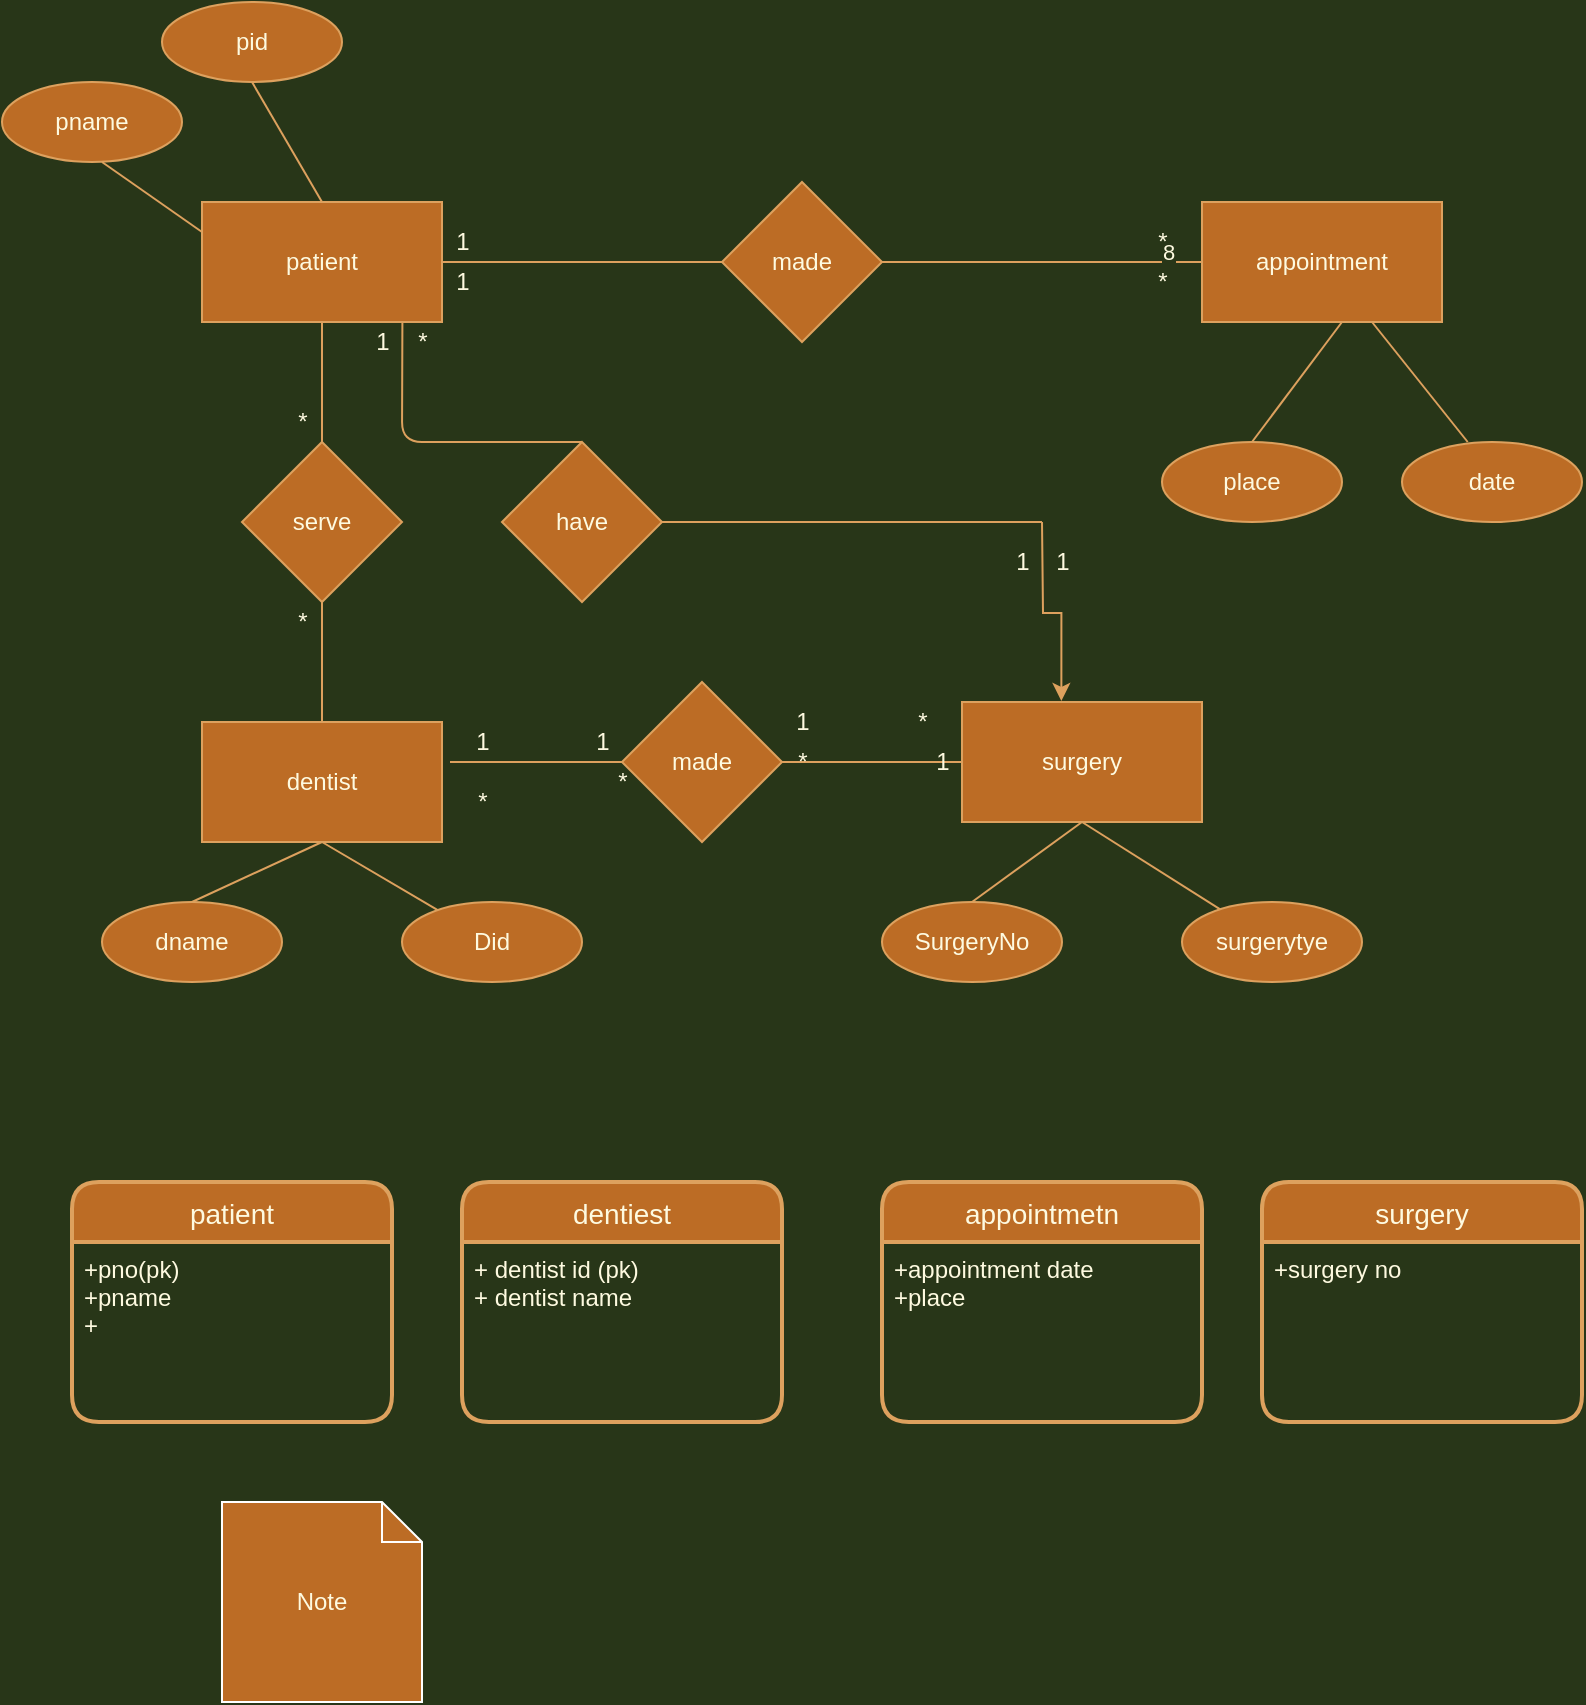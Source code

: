 <mxfile version="14.2.6" type="github">
  <diagram id="R2lEEEUBdFMjLlhIrx00" name="Page-1">
    <mxGraphModel dx="940" dy="1617" grid="1" gridSize="10" guides="1" tooltips="1" connect="1" arrows="1" fold="1" page="1" pageScale="1" pageWidth="850" pageHeight="1100" background="#283618" math="0" shadow="0" extFonts="Permanent Marker^https://fonts.googleapis.com/css?family=Permanent+Marker">
      <root>
        <mxCell id="0" />
        <mxCell id="1" parent="0" />
        <mxCell id="jq9_PVpJ-rPiBCkHNvdq-1" value="patient" style="rounded=0;whiteSpace=wrap;html=1;fillColor=#BC6C25;strokeColor=#DDA15E;fontColor=#FEFAE0;" parent="1" vertex="1">
          <mxGeometry x="100" y="40" width="120" height="60" as="geometry" />
        </mxCell>
        <mxCell id="jq9_PVpJ-rPiBCkHNvdq-2" value="appointment" style="rounded=0;whiteSpace=wrap;html=1;fillColor=#BC6C25;strokeColor=#DDA15E;fontColor=#FEFAE0;" parent="1" vertex="1">
          <mxGeometry x="600" y="40" width="120" height="60" as="geometry" />
        </mxCell>
        <mxCell id="jq9_PVpJ-rPiBCkHNvdq-3" value="made" style="rhombus;whiteSpace=wrap;html=1;fillColor=#BC6C25;strokeColor=#DDA15E;fontColor=#FEFAE0;" parent="1" vertex="1">
          <mxGeometry x="360" y="30" width="80" height="80" as="geometry" />
        </mxCell>
        <mxCell id="jq9_PVpJ-rPiBCkHNvdq-4" value="dentist" style="rounded=0;whiteSpace=wrap;html=1;fillColor=#BC6C25;strokeColor=#DDA15E;fontColor=#FEFAE0;" parent="1" vertex="1">
          <mxGeometry x="100" y="300" width="120" height="60" as="geometry" />
        </mxCell>
        <mxCell id="jq9_PVpJ-rPiBCkHNvdq-5" value="surgery" style="rounded=0;whiteSpace=wrap;html=1;fillColor=#BC6C25;strokeColor=#DDA15E;fontColor=#FEFAE0;" parent="1" vertex="1">
          <mxGeometry x="480" y="290" width="120" height="60" as="geometry" />
        </mxCell>
        <mxCell id="N9F4KXF3GuRtby-o5Uan-1" value="" style="endArrow=none;html=1;entryX=0.5;entryY=1;entryDx=0;entryDy=0;strokeColor=#DDA15E;fontColor=#FEFAE0;labelBackgroundColor=#283618;" edge="1" parent="1" source="N9F4KXF3GuRtby-o5Uan-20" target="jq9_PVpJ-rPiBCkHNvdq-1">
          <mxGeometry width="50" height="50" relative="1" as="geometry">
            <mxPoint x="180" y="310" as="sourcePoint" />
            <mxPoint x="230" y="260" as="targetPoint" />
          </mxGeometry>
        </mxCell>
        <mxCell id="N9F4KXF3GuRtby-o5Uan-2" value="" style="endArrow=none;html=1;entryX=0;entryY=0.5;entryDx=0;entryDy=0;strokeColor=#DDA15E;fontColor=#FEFAE0;labelBackgroundColor=#283618;" edge="1" parent="1" target="jq9_PVpJ-rPiBCkHNvdq-3">
          <mxGeometry width="50" height="50" relative="1" as="geometry">
            <mxPoint x="220" y="70" as="sourcePoint" />
            <mxPoint x="330" y="80" as="targetPoint" />
            <Array as="points">
              <mxPoint x="230" y="70" />
            </Array>
          </mxGeometry>
        </mxCell>
        <mxCell id="N9F4KXF3GuRtby-o5Uan-3" value="" style="endArrow=none;html=1;entryX=0;entryY=0.5;entryDx=0;entryDy=0;strokeColor=#DDA15E;fontColor=#FEFAE0;labelBackgroundColor=#283618;" edge="1" parent="1" target="jq9_PVpJ-rPiBCkHNvdq-2">
          <mxGeometry width="50" height="50" relative="1" as="geometry">
            <mxPoint x="440" y="70" as="sourcePoint" />
            <mxPoint x="490" y="20" as="targetPoint" />
          </mxGeometry>
        </mxCell>
        <mxCell id="N9F4KXF3GuRtby-o5Uan-48" value="8" style="edgeLabel;html=1;align=center;verticalAlign=middle;resizable=0;points=[];fontColor=#FEFAE0;labelBackgroundColor=#283618;" vertex="1" connectable="0" parent="N9F4KXF3GuRtby-o5Uan-3">
          <mxGeometry x="0.789" y="5" relative="1" as="geometry">
            <mxPoint as="offset" />
          </mxGeometry>
        </mxCell>
        <mxCell id="N9F4KXF3GuRtby-o5Uan-4" value="pid" style="ellipse;whiteSpace=wrap;html=1;fillColor=#BC6C25;strokeColor=#DDA15E;fontColor=#FEFAE0;" vertex="1" parent="1">
          <mxGeometry x="80" y="-60" width="90" height="40" as="geometry" />
        </mxCell>
        <mxCell id="N9F4KXF3GuRtby-o5Uan-5" value="pname" style="ellipse;whiteSpace=wrap;html=1;fillColor=#BC6C25;strokeColor=#DDA15E;fontColor=#FEFAE0;" vertex="1" parent="1">
          <mxGeometry y="-20" width="90" height="40" as="geometry" />
        </mxCell>
        <mxCell id="N9F4KXF3GuRtby-o5Uan-6" value="Did" style="ellipse;whiteSpace=wrap;html=1;fillColor=#BC6C25;strokeColor=#DDA15E;fontColor=#FEFAE0;" vertex="1" parent="1">
          <mxGeometry x="200" y="390" width="90" height="40" as="geometry" />
        </mxCell>
        <mxCell id="N9F4KXF3GuRtby-o5Uan-7" value="dname" style="ellipse;whiteSpace=wrap;html=1;fillColor=#BC6C25;strokeColor=#DDA15E;fontColor=#FEFAE0;" vertex="1" parent="1">
          <mxGeometry x="50" y="390" width="90" height="40" as="geometry" />
        </mxCell>
        <mxCell id="N9F4KXF3GuRtby-o5Uan-8" value="date" style="ellipse;whiteSpace=wrap;html=1;fillColor=#BC6C25;strokeColor=#DDA15E;fontColor=#FEFAE0;" vertex="1" parent="1">
          <mxGeometry x="700" y="160" width="90" height="40" as="geometry" />
        </mxCell>
        <mxCell id="N9F4KXF3GuRtby-o5Uan-9" value="place" style="ellipse;whiteSpace=wrap;html=1;fillColor=#BC6C25;strokeColor=#DDA15E;fontColor=#FEFAE0;" vertex="1" parent="1">
          <mxGeometry x="580" y="160" width="90" height="40" as="geometry" />
        </mxCell>
        <mxCell id="N9F4KXF3GuRtby-o5Uan-10" value="SurgeryNo" style="ellipse;whiteSpace=wrap;html=1;fillColor=#BC6C25;strokeColor=#DDA15E;fontColor=#FEFAE0;" vertex="1" parent="1">
          <mxGeometry x="440" y="390" width="90" height="40" as="geometry" />
        </mxCell>
        <mxCell id="N9F4KXF3GuRtby-o5Uan-11" value="surgerytye" style="ellipse;whiteSpace=wrap;html=1;fillColor=#BC6C25;strokeColor=#DDA15E;fontColor=#FEFAE0;" vertex="1" parent="1">
          <mxGeometry x="590" y="390" width="90" height="40" as="geometry" />
        </mxCell>
        <mxCell id="N9F4KXF3GuRtby-o5Uan-12" value="" style="endArrow=none;html=1;exitX=0;exitY=0.25;exitDx=0;exitDy=0;strokeColor=#DDA15E;fontColor=#FEFAE0;labelBackgroundColor=#283618;" edge="1" parent="1" source="jq9_PVpJ-rPiBCkHNvdq-1">
          <mxGeometry width="50" height="50" relative="1" as="geometry">
            <mxPoint x="90" y="50" as="sourcePoint" />
            <mxPoint x="50" y="20" as="targetPoint" />
          </mxGeometry>
        </mxCell>
        <mxCell id="N9F4KXF3GuRtby-o5Uan-13" value="" style="endArrow=none;html=1;entryX=0.5;entryY=1;entryDx=0;entryDy=0;exitX=0.5;exitY=0;exitDx=0;exitDy=0;strokeColor=#DDA15E;fontColor=#FEFAE0;labelBackgroundColor=#283618;" edge="1" parent="1" source="jq9_PVpJ-rPiBCkHNvdq-1" target="N9F4KXF3GuRtby-o5Uan-4">
          <mxGeometry width="50" height="50" relative="1" as="geometry">
            <mxPoint x="120" y="30" as="sourcePoint" />
            <mxPoint x="170" y="-20" as="targetPoint" />
          </mxGeometry>
        </mxCell>
        <mxCell id="N9F4KXF3GuRtby-o5Uan-14" value="" style="endArrow=none;html=1;exitX=0.5;exitY=0;exitDx=0;exitDy=0;strokeColor=#DDA15E;fontColor=#FEFAE0;labelBackgroundColor=#283618;" edge="1" parent="1" source="N9F4KXF3GuRtby-o5Uan-7">
          <mxGeometry width="50" height="50" relative="1" as="geometry">
            <mxPoint x="120" y="410" as="sourcePoint" />
            <mxPoint x="160" y="360" as="targetPoint" />
          </mxGeometry>
        </mxCell>
        <mxCell id="N9F4KXF3GuRtby-o5Uan-15" value="" style="endArrow=none;html=1;strokeColor=#DDA15E;fontColor=#FEFAE0;labelBackgroundColor=#283618;" edge="1" parent="1" target="N9F4KXF3GuRtby-o5Uan-6">
          <mxGeometry width="50" height="50" relative="1" as="geometry">
            <mxPoint x="160" y="360" as="sourcePoint" />
            <mxPoint x="210" y="310" as="targetPoint" />
          </mxGeometry>
        </mxCell>
        <mxCell id="N9F4KXF3GuRtby-o5Uan-16" value="" style="endArrow=none;html=1;exitX=0.5;exitY=0;exitDx=0;exitDy=0;strokeColor=#DDA15E;fontColor=#FEFAE0;labelBackgroundColor=#283618;" edge="1" parent="1" source="N9F4KXF3GuRtby-o5Uan-10">
          <mxGeometry width="50" height="50" relative="1" as="geometry">
            <mxPoint x="490" y="400" as="sourcePoint" />
            <mxPoint x="540" y="350" as="targetPoint" />
          </mxGeometry>
        </mxCell>
        <mxCell id="N9F4KXF3GuRtby-o5Uan-17" value="" style="endArrow=none;html=1;exitX=0.5;exitY=1;exitDx=0;exitDy=0;strokeColor=#DDA15E;fontColor=#FEFAE0;labelBackgroundColor=#283618;" edge="1" parent="1" source="jq9_PVpJ-rPiBCkHNvdq-5" target="N9F4KXF3GuRtby-o5Uan-11">
          <mxGeometry width="50" height="50" relative="1" as="geometry">
            <mxPoint x="440" y="310" as="sourcePoint" />
            <mxPoint x="490" y="260" as="targetPoint" />
            <Array as="points" />
          </mxGeometry>
        </mxCell>
        <mxCell id="N9F4KXF3GuRtby-o5Uan-18" value="" style="endArrow=none;html=1;exitX=0.365;exitY=0;exitDx=0;exitDy=0;exitPerimeter=0;strokeColor=#DDA15E;fontColor=#FEFAE0;labelBackgroundColor=#283618;" edge="1" parent="1" source="N9F4KXF3GuRtby-o5Uan-8">
          <mxGeometry width="50" height="50" relative="1" as="geometry">
            <mxPoint x="635" y="150" as="sourcePoint" />
            <mxPoint x="685" y="100" as="targetPoint" />
          </mxGeometry>
        </mxCell>
        <mxCell id="N9F4KXF3GuRtby-o5Uan-19" value="" style="endArrow=none;html=1;exitX=0.5;exitY=0;exitDx=0;exitDy=0;strokeColor=#DDA15E;fontColor=#FEFAE0;labelBackgroundColor=#283618;" edge="1" parent="1" source="N9F4KXF3GuRtby-o5Uan-9">
          <mxGeometry width="50" height="50" relative="1" as="geometry">
            <mxPoint x="620" y="150" as="sourcePoint" />
            <mxPoint x="670" y="100" as="targetPoint" />
          </mxGeometry>
        </mxCell>
        <mxCell id="N9F4KXF3GuRtby-o5Uan-20" value="serve" style="rhombus;whiteSpace=wrap;html=1;fillColor=#BC6C25;strokeColor=#DDA15E;fontColor=#FEFAE0;" vertex="1" parent="1">
          <mxGeometry x="120" y="160" width="80" height="80" as="geometry" />
        </mxCell>
        <mxCell id="N9F4KXF3GuRtby-o5Uan-21" value="" style="endArrow=none;html=1;entryX=0.5;entryY=1;entryDx=0;entryDy=0;strokeColor=#DDA15E;fontColor=#FEFAE0;labelBackgroundColor=#283618;" edge="1" parent="1" source="jq9_PVpJ-rPiBCkHNvdq-4" target="N9F4KXF3GuRtby-o5Uan-20">
          <mxGeometry width="50" height="50" relative="1" as="geometry">
            <mxPoint x="160" y="300" as="sourcePoint" />
            <mxPoint x="160" y="100" as="targetPoint" />
          </mxGeometry>
        </mxCell>
        <mxCell id="N9F4KXF3GuRtby-o5Uan-22" value="" style="endArrow=none;html=1;entryX=0.835;entryY=1;entryDx=0;entryDy=0;entryPerimeter=0;exitX=0.5;exitY=0;exitDx=0;exitDy=0;strokeColor=#DDA15E;fontColor=#FEFAE0;labelBackgroundColor=#283618;" edge="1" parent="1" source="N9F4KXF3GuRtby-o5Uan-40" target="jq9_PVpJ-rPiBCkHNvdq-1">
          <mxGeometry width="50" height="50" relative="1" as="geometry">
            <mxPoint x="258" y="170" as="sourcePoint" />
            <mxPoint x="450" y="170" as="targetPoint" />
            <Array as="points">
              <mxPoint x="200" y="160" />
            </Array>
          </mxGeometry>
        </mxCell>
        <mxCell id="N9F4KXF3GuRtby-o5Uan-23" value="1" style="text;html=1;resizable=0;autosize=1;align=center;verticalAlign=middle;points=[];fillColor=none;strokeColor=none;rounded=0;fontColor=#FEFAE0;" vertex="1" parent="1">
          <mxGeometry x="500" y="210" width="20" height="20" as="geometry" />
        </mxCell>
        <mxCell id="N9F4KXF3GuRtby-o5Uan-25" value="*" style="text;html=1;align=center;verticalAlign=middle;resizable=0;points=[];autosize=1;fontColor=#FEFAE0;" vertex="1" parent="1">
          <mxGeometry x="140" y="140" width="20" height="20" as="geometry" />
        </mxCell>
        <mxCell id="N9F4KXF3GuRtby-o5Uan-27" value="*" style="text;html=1;align=center;verticalAlign=middle;resizable=0;points=[];autosize=1;fontColor=#FEFAE0;" vertex="1" parent="1">
          <mxGeometry x="140" y="240" width="20" height="20" as="geometry" />
        </mxCell>
        <mxCell id="N9F4KXF3GuRtby-o5Uan-28" value="made" style="rhombus;whiteSpace=wrap;html=1;fillColor=#BC6C25;strokeColor=#DDA15E;fontColor=#FEFAE0;" vertex="1" parent="1">
          <mxGeometry x="310" y="280" width="80" height="80" as="geometry" />
        </mxCell>
        <mxCell id="N9F4KXF3GuRtby-o5Uan-30" value="" style="endArrow=none;html=1;entryX=0;entryY=0.5;entryDx=0;entryDy=0;strokeColor=#DDA15E;fontColor=#FEFAE0;labelBackgroundColor=#283618;" edge="1" parent="1" target="N9F4KXF3GuRtby-o5Uan-28">
          <mxGeometry width="50" height="50" relative="1" as="geometry">
            <mxPoint x="224" y="320" as="sourcePoint" />
            <mxPoint x="280" y="300" as="targetPoint" />
          </mxGeometry>
        </mxCell>
        <mxCell id="N9F4KXF3GuRtby-o5Uan-31" value="" style="endArrow=none;html=1;entryX=1;entryY=0.5;entryDx=0;entryDy=0;exitX=0;exitY=0.5;exitDx=0;exitDy=0;strokeColor=#DDA15E;fontColor=#FEFAE0;labelBackgroundColor=#283618;" edge="1" parent="1" source="jq9_PVpJ-rPiBCkHNvdq-5" target="N9F4KXF3GuRtby-o5Uan-28">
          <mxGeometry width="50" height="50" relative="1" as="geometry">
            <mxPoint x="400" y="220" as="sourcePoint" />
            <mxPoint x="450" y="170" as="targetPoint" />
          </mxGeometry>
        </mxCell>
        <mxCell id="N9F4KXF3GuRtby-o5Uan-32" value="1" style="text;html=1;align=center;verticalAlign=middle;resizable=0;points=[];autosize=1;fontColor=#FEFAE0;" vertex="1" parent="1">
          <mxGeometry x="230" y="300" width="20" height="20" as="geometry" />
        </mxCell>
        <mxCell id="N9F4KXF3GuRtby-o5Uan-33" value="1" style="text;html=1;align=center;verticalAlign=middle;resizable=0;points=[];autosize=1;fontColor=#FEFAE0;" vertex="1" parent="1">
          <mxGeometry x="290" y="300" width="20" height="20" as="geometry" />
        </mxCell>
        <mxCell id="N9F4KXF3GuRtby-o5Uan-34" value="1" style="text;html=1;align=center;verticalAlign=middle;resizable=0;points=[];autosize=1;fontColor=#FEFAE0;" vertex="1" parent="1">
          <mxGeometry x="390" y="290" width="20" height="20" as="geometry" />
        </mxCell>
        <mxCell id="N9F4KXF3GuRtby-o5Uan-35" value="*" style="text;html=1;align=center;verticalAlign=middle;resizable=0;points=[];autosize=1;fontColor=#FEFAE0;" vertex="1" parent="1">
          <mxGeometry x="450" y="290" width="20" height="20" as="geometry" />
        </mxCell>
        <mxCell id="N9F4KXF3GuRtby-o5Uan-36" value="1" style="text;html=1;align=center;verticalAlign=middle;resizable=0;points=[];autosize=1;fontColor=#FEFAE0;" vertex="1" parent="1">
          <mxGeometry x="460" y="310" width="20" height="20" as="geometry" />
        </mxCell>
        <mxCell id="N9F4KXF3GuRtby-o5Uan-37" value="*" style="text;html=1;align=center;verticalAlign=middle;resizable=0;points=[];autosize=1;fontColor=#FEFAE0;" vertex="1" parent="1">
          <mxGeometry x="390" y="310" width="20" height="20" as="geometry" />
        </mxCell>
        <mxCell id="N9F4KXF3GuRtby-o5Uan-38" value="*" style="text;html=1;align=center;verticalAlign=middle;resizable=0;points=[];autosize=1;fontColor=#FEFAE0;" vertex="1" parent="1">
          <mxGeometry x="300" y="320" width="20" height="20" as="geometry" />
        </mxCell>
        <mxCell id="N9F4KXF3GuRtby-o5Uan-39" value="*" style="text;html=1;align=center;verticalAlign=middle;resizable=0;points=[];autosize=1;fontColor=#FEFAE0;" vertex="1" parent="1">
          <mxGeometry x="230" y="330" width="20" height="20" as="geometry" />
        </mxCell>
        <mxCell id="N9F4KXF3GuRtby-o5Uan-40" value="have" style="rhombus;whiteSpace=wrap;html=1;fillColor=#BC6C25;strokeColor=#DDA15E;fontColor=#FEFAE0;" vertex="1" parent="1">
          <mxGeometry x="250" y="160" width="80" height="80" as="geometry" />
        </mxCell>
        <mxCell id="N9F4KXF3GuRtby-o5Uan-42" value="*" style="text;html=1;align=center;verticalAlign=middle;resizable=0;points=[];autosize=1;fontColor=#FEFAE0;" vertex="1" parent="1">
          <mxGeometry x="200" y="100" width="20" height="20" as="geometry" />
        </mxCell>
        <mxCell id="N9F4KXF3GuRtby-o5Uan-62" style="edgeStyle=orthogonalEdgeStyle;rounded=0;orthogonalLoop=1;jettySize=auto;html=1;entryX=0.414;entryY=-0.009;entryDx=0;entryDy=0;entryPerimeter=0;strokeColor=#DDA15E;fontColor=#FEFAE0;labelBackgroundColor=#283618;" edge="1" parent="1" target="jq9_PVpJ-rPiBCkHNvdq-5">
          <mxGeometry relative="1" as="geometry">
            <mxPoint x="520" y="200" as="sourcePoint" />
          </mxGeometry>
        </mxCell>
        <mxCell id="N9F4KXF3GuRtby-o5Uan-44" value="1" style="text;html=1;align=center;verticalAlign=middle;resizable=0;points=[];autosize=1;fontColor=#FEFAE0;" vertex="1" parent="1">
          <mxGeometry x="520" y="210" width="20" height="20" as="geometry" />
        </mxCell>
        <mxCell id="N9F4KXF3GuRtby-o5Uan-46" value="1" style="text;html=1;align=center;verticalAlign=middle;resizable=0;points=[];autosize=1;fontColor=#FEFAE0;" vertex="1" parent="1">
          <mxGeometry x="180" y="100" width="20" height="20" as="geometry" />
        </mxCell>
        <mxCell id="N9F4KXF3GuRtby-o5Uan-47" value="1" style="text;html=1;align=center;verticalAlign=middle;resizable=0;points=[];autosize=1;fontColor=#FEFAE0;" vertex="1" parent="1">
          <mxGeometry x="220" y="50" width="20" height="20" as="geometry" />
        </mxCell>
        <mxCell id="N9F4KXF3GuRtby-o5Uan-49" value="*" style="text;html=1;align=center;verticalAlign=middle;resizable=0;points=[];autosize=1;fontColor=#FEFAE0;" vertex="1" parent="1">
          <mxGeometry x="570" y="70" width="20" height="20" as="geometry" />
        </mxCell>
        <mxCell id="N9F4KXF3GuRtby-o5Uan-50" value="*" style="text;html=1;align=center;verticalAlign=middle;resizable=0;points=[];autosize=1;fontColor=#FEFAE0;" vertex="1" parent="1">
          <mxGeometry x="570" y="50" width="20" height="20" as="geometry" />
        </mxCell>
        <mxCell id="N9F4KXF3GuRtby-o5Uan-51" value="1" style="text;html=1;align=center;verticalAlign=middle;resizable=0;points=[];autosize=1;fontColor=#FEFAE0;" vertex="1" parent="1">
          <mxGeometry x="220" y="70" width="20" height="20" as="geometry" />
        </mxCell>
        <mxCell id="N9F4KXF3GuRtby-o5Uan-52" value="patient" style="swimlane;childLayout=stackLayout;horizontal=1;startSize=30;horizontalStack=0;rounded=1;fontSize=14;fontStyle=0;strokeWidth=2;resizeParent=0;resizeLast=1;shadow=0;dashed=0;align=center;fillColor=#BC6C25;strokeColor=#DDA15E;fontColor=#FEFAE0;" vertex="1" parent="1">
          <mxGeometry x="35" y="530" width="160" height="120" as="geometry" />
        </mxCell>
        <mxCell id="N9F4KXF3GuRtby-o5Uan-53" value="+pno(pk)&#xa;+pname&#xa;+" style="align=left;strokeColor=none;fillColor=none;spacingLeft=4;fontSize=12;verticalAlign=top;resizable=0;rotatable=0;part=1;fontColor=#FEFAE0;" vertex="1" parent="N9F4KXF3GuRtby-o5Uan-52">
          <mxGeometry y="30" width="160" height="90" as="geometry" />
        </mxCell>
        <mxCell id="N9F4KXF3GuRtby-o5Uan-54" value="dentiest" style="swimlane;childLayout=stackLayout;horizontal=1;startSize=30;horizontalStack=0;rounded=1;fontSize=14;fontStyle=0;strokeWidth=2;resizeParent=0;resizeLast=1;shadow=0;dashed=0;align=center;fillColor=#BC6C25;strokeColor=#DDA15E;fontColor=#FEFAE0;" vertex="1" parent="1">
          <mxGeometry x="230" y="530" width="160" height="120" as="geometry" />
        </mxCell>
        <mxCell id="N9F4KXF3GuRtby-o5Uan-55" value="+ dentist id (pk)&#xa;+ dentist name&#xa;" style="align=left;strokeColor=none;fillColor=none;spacingLeft=4;fontSize=12;verticalAlign=top;resizable=0;rotatable=0;part=1;fontColor=#FEFAE0;" vertex="1" parent="N9F4KXF3GuRtby-o5Uan-54">
          <mxGeometry y="30" width="160" height="90" as="geometry" />
        </mxCell>
        <mxCell id="N9F4KXF3GuRtby-o5Uan-56" value="appointmetn" style="swimlane;childLayout=stackLayout;horizontal=1;startSize=30;horizontalStack=0;rounded=1;fontSize=14;fontStyle=0;strokeWidth=2;resizeParent=0;resizeLast=1;shadow=0;dashed=0;align=center;fillColor=#BC6C25;strokeColor=#DDA15E;fontColor=#FEFAE0;" vertex="1" parent="1">
          <mxGeometry x="440" y="530" width="160" height="120" as="geometry" />
        </mxCell>
        <mxCell id="N9F4KXF3GuRtby-o5Uan-57" value="+appointment date&#xa;+place " style="align=left;strokeColor=none;fillColor=none;spacingLeft=4;fontSize=12;verticalAlign=top;resizable=0;rotatable=0;part=1;fontColor=#FEFAE0;" vertex="1" parent="N9F4KXF3GuRtby-o5Uan-56">
          <mxGeometry y="30" width="160" height="90" as="geometry" />
        </mxCell>
        <mxCell id="N9F4KXF3GuRtby-o5Uan-58" value="surgery" style="swimlane;childLayout=stackLayout;horizontal=1;startSize=30;horizontalStack=0;rounded=1;fontSize=14;fontStyle=0;strokeWidth=2;resizeParent=0;resizeLast=1;shadow=0;dashed=0;align=center;fillColor=#BC6C25;strokeColor=#DDA15E;fontColor=#FEFAE0;" vertex="1" parent="1">
          <mxGeometry x="630" y="530" width="160" height="120" as="geometry" />
        </mxCell>
        <mxCell id="N9F4KXF3GuRtby-o5Uan-59" value="+surgery no" style="align=left;strokeColor=none;fillColor=none;spacingLeft=4;fontSize=12;verticalAlign=top;resizable=0;rotatable=0;part=1;fontColor=#FEFAE0;" vertex="1" parent="N9F4KXF3GuRtby-o5Uan-58">
          <mxGeometry y="30" width="160" height="90" as="geometry" />
        </mxCell>
        <mxCell id="N9F4KXF3GuRtby-o5Uan-61" value="" style="endArrow=none;html=1;entryX=1;entryY=0.5;entryDx=0;entryDy=0;strokeColor=#DDA15E;fontColor=#FEFAE0;labelBackgroundColor=#283618;" edge="1" parent="1" target="N9F4KXF3GuRtby-o5Uan-40">
          <mxGeometry width="50" height="50" relative="1" as="geometry">
            <mxPoint x="520" y="200" as="sourcePoint" />
            <mxPoint x="450" y="230" as="targetPoint" />
          </mxGeometry>
        </mxCell>
        <mxCell id="N9F4KXF3GuRtby-o5Uan-118" value="Note" style="shape=note;size=20;whiteSpace=wrap;html=1;rounded=0;sketch=0;strokeColor=#FFFFFF;fillColor=#BC6C25;fontColor=#FEFAE0;" vertex="1" parent="1">
          <mxGeometry x="110" y="690" width="100" height="100" as="geometry" />
        </mxCell>
      </root>
    </mxGraphModel>
  </diagram>
</mxfile>
